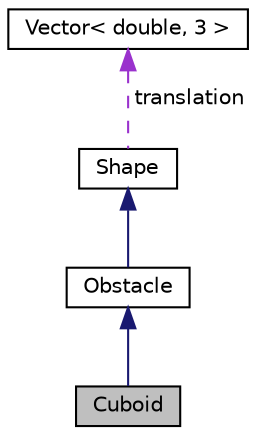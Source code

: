 digraph "Cuboid"
{
  edge [fontname="Helvetica",fontsize="10",labelfontname="Helvetica",labelfontsize="10"];
  node [fontname="Helvetica",fontsize="10",shape=record];
  Node3 [label="Cuboid",height=0.2,width=0.4,color="black", fillcolor="grey75", style="filled", fontcolor="black"];
  Node4 -> Node3 [dir="back",color="midnightblue",fontsize="10",style="solid",fontname="Helvetica"];
  Node4 [label="Obstacle",height=0.2,width=0.4,color="black", fillcolor="white", style="filled",URL="$class_obstacle.html",tooltip="Abstract class of obstacles. "];
  Node5 -> Node4 [dir="back",color="midnightblue",fontsize="10",style="solid",fontname="Helvetica"];
  Node5 [label="Shape",height=0.2,width=0.4,color="black", fillcolor="white", style="filled",URL="$class_shape.html",tooltip="Base class every drawable(?) element inherits from. "];
  Node6 -> Node5 [dir="back",color="darkorchid3",fontsize="10",style="dashed",label=" translation" ,fontname="Helvetica"];
  Node6 [label="Vector\< double, 3 \>",height=0.2,width=0.4,color="black", fillcolor="white", style="filled",URL="$class_vector.html"];
}
